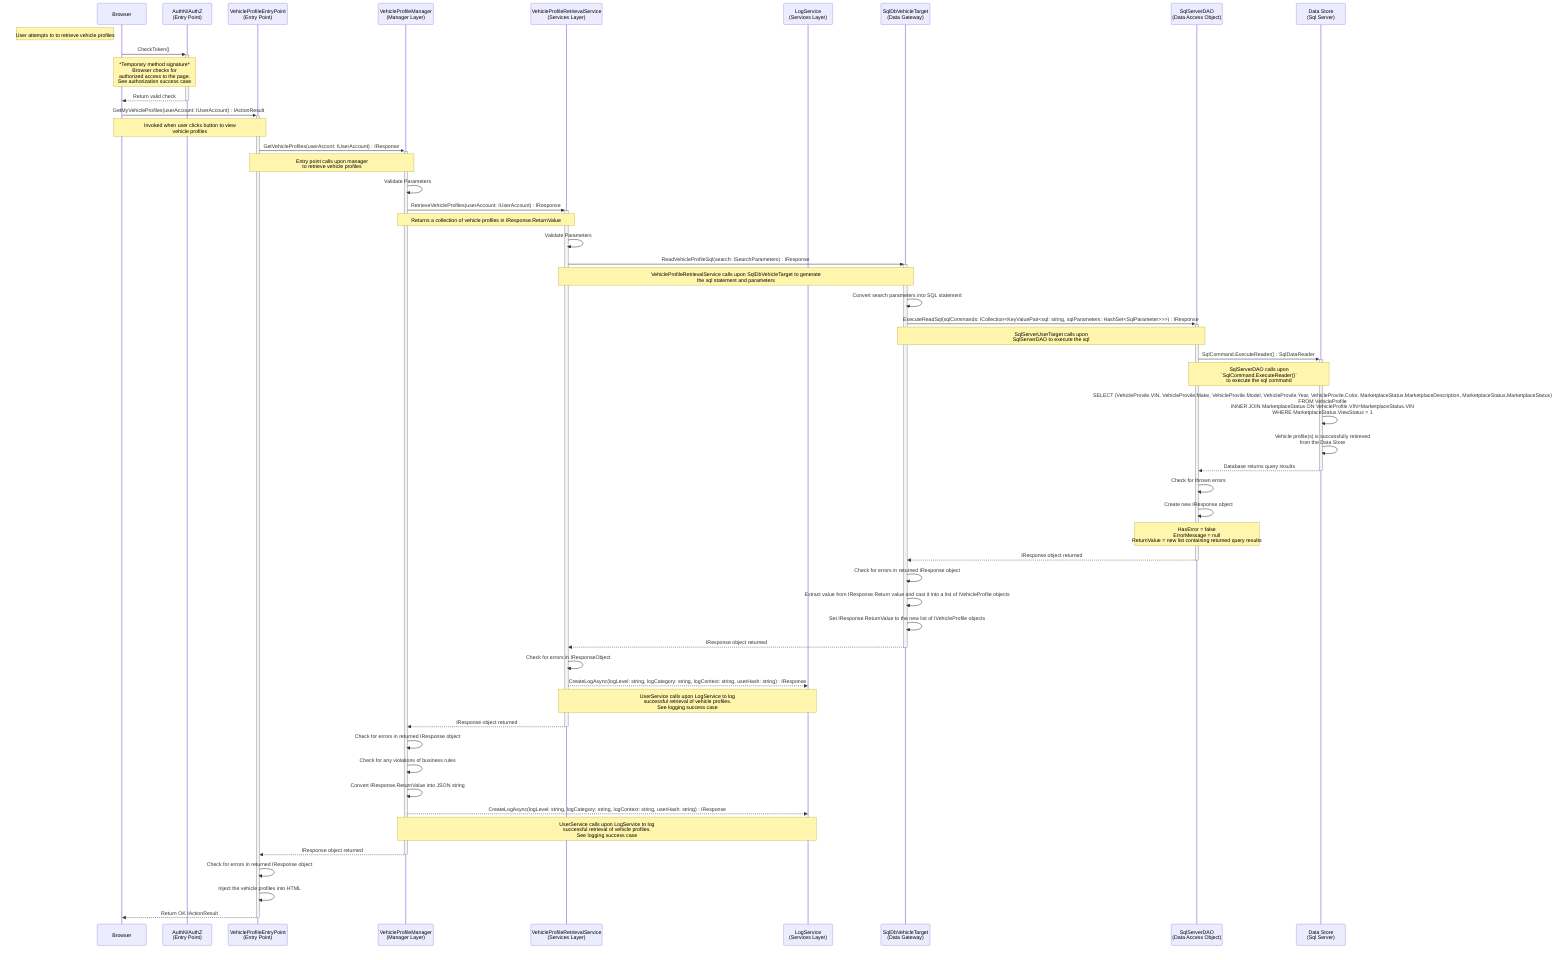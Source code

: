 sequenceDiagram
participant u as Browser
participant az as AuthN/AuthZ<br>(Entry Point)
participant e as VehicleProfileEntryPoint<br>(Entry Point)
participant vpm as VehicleProfileManager<br>(Manager Layer)
participant vps as VehicleProfileRetrievalService<br>(Services Layer)
participant ll as LogService<br>(Services Layer)
participant dg as SqlDbVehicleTarget<br>(Data Gateway)
participant da as SqlServerDAO<br>(Data Access Object)
participant ds as Data Store<br>(Sql Server)

Note Left of u: User attempts to to retrieve vehicle profiles
u->>+az: CheckToken() 
    Note over u,az: *Temporary method signature*<br>Browser checks for<br>authorized access to the page.<br>See authorization success case
az-->>-u: Return valid check

u->>+e: GetMyVehicleProfiles(userAccount: IUserAccount) : IActionResult
    Note over u,e: Invoked when user clicks button to view<br>vehicle profiles

    e->>+vpm: GetVehicleProfiles(userAccont: IUserAccount) : IResponse
        Note over e,vpm: Entry point calls upon manager<br>to retrieve vehicle profiles

        vpm->>vpm: Validate Parameters
            
        vpm->>+vps: RetrieveVehicleProfiles(userAccount: IUserAccount) : IResponse
            Note over vpm,vps: Returns a collection of vehicle profiles in IResponse.ReturnValue

            vps->>vps: Validate Parameters

            vps->>+dg: ReadVehicleProfileSql(search: ISearchParameters) : IResponse
                Note over vps,dg: VehicleProfileRetrievalService calls upon SqlDbVehicleTarget to generate<br>the sql statement and parameters

                dg->>dg: Convert search parameters into SQL statement

                dg->>+da: ExecuteReadSql(sqlCommands: ICollection<KeyValuePair<sql: string, sqlParameters: HashSet<SqlParameter>>>) : IResponse
                    Note over dg,da: SqlServerUserTarget calls upon<br>SqlServerDAO to execute the sql

                    da->>+ds: SqlCommand.ExecuteReader() : SqlDataReader
                        Note over da,ds: SqlServerDAO calls upon<br>`SqlCommand.ExecuteReader()`<br>to execute the sql command
                        
                        ds->>ds: SELECT (VehicleProvile.VIN, VehicleProvile.Make, VehicleProvile.Model, VehicleProvile.Year, VehicleProvile.Color, MarketplaceStatus.MarketplaceDescription, MarketplaceStatus.MarketplaceStatus)<br>FROM VehicleProfile <br>INNER JOIN MarketplaceStatus ON VehicleProfile.VIN=MarketplaceStatus.VIN<br>WHERE MarketplaceStatus.ViewStatus = 1;

                        ds->>ds: Vehicle profile(s) is successfully retireved<br>from the Data Store

                    ds-->>-da: Database returns query results

                    da->>da: Check for thrown errors

                    da->>da: Create new IResponse object
                        Note over da: HasError = false<br>ErrorMessage = null<br>ReturnValue = new list containing returned query results

                da-->>-dg: IResponse object returned

                dg->>dg: Check for errors in returned IResponse object

                dg->>dg: Extract value from IResponse.Return value and cast it into a list of IVehicleProfile objects

                dg->>dg: Set IResponse.ReturnValue to the new list of IVehicleProfile objects

            dg-->>-vps: IResponse object returned

            vps->>vps: Check for errors in IResponseObject

            # Log successful vehicle profile retrieval
            vps-->>ll: CreateLogAsync(logLevel: string, logCategory: string, logContext: string, userHash: string) : IResponse
                Note over vps,ll: UserService calls upon LogService to log<br>successful retrieval of vehicle profiles.<br>See logging success case

        vps-->>-vpm: IResponse object returned

        vpm->>vpm: Check for errors in returned IResponse object

        vpm->>vpm: Check for any violations of business rules

        vpm->>vpm: Convert IResponse.ReturnValue into JSON string

        # Log successful vehicle profile retrieval
        vpm-->>ll: CreateLogAsync(logLevel: string, logCategory: string, logContext: string, userHash: string) : IResponse
            Note over vpm,ll: UserService calls upon LogService to log<br>successful retrieval of vehicle profiles.<br>See logging success case

    vpm-->>-e: IResponse object returned

    e->>e: Check for errors in returned IResponse object

    e->>e: Inject the vehicle profiles into HTML

e-->>-u: Return OK IActionResult